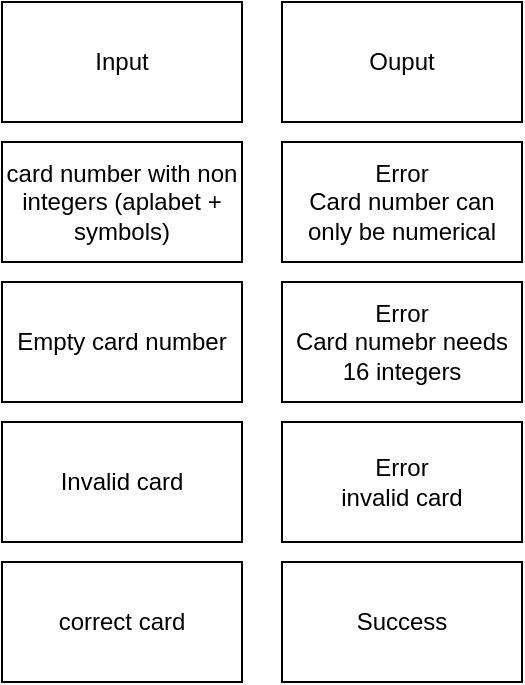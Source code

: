 <mxfile version="20.2.8" type="device"><diagram id="4ErZhCluek5nG_LDl7Bh" name="Page-1"><mxGraphModel dx="1422" dy="832" grid="1" gridSize="10" guides="1" tooltips="1" connect="1" arrows="1" fold="1" page="1" pageScale="1" pageWidth="827" pageHeight="1169" math="0" shadow="0"><root><mxCell id="0"/><mxCell id="1" parent="0"/><mxCell id="luDpxs_Y-JWLJ3r6mMTD-2" value="Input" style="rounded=0;whiteSpace=wrap;html=1;" vertex="1" parent="1"><mxGeometry x="120" y="40" width="120" height="60" as="geometry"/></mxCell><mxCell id="luDpxs_Y-JWLJ3r6mMTD-3" value="card number with non integers (aplabet + symbols)" style="rounded=0;whiteSpace=wrap;html=1;" vertex="1" parent="1"><mxGeometry x="120" y="110" width="120" height="60" as="geometry"/></mxCell><mxCell id="luDpxs_Y-JWLJ3r6mMTD-4" value="Ouput" style="rounded=0;whiteSpace=wrap;html=1;" vertex="1" parent="1"><mxGeometry x="260" y="40" width="120" height="60" as="geometry"/></mxCell><mxCell id="luDpxs_Y-JWLJ3r6mMTD-5" value="Error&lt;br&gt;Card number can only be numerical" style="rounded=0;whiteSpace=wrap;html=1;" vertex="1" parent="1"><mxGeometry x="260" y="110" width="120" height="60" as="geometry"/></mxCell><mxCell id="luDpxs_Y-JWLJ3r6mMTD-6" value="Empty card number" style="rounded=0;whiteSpace=wrap;html=1;" vertex="1" parent="1"><mxGeometry x="120" y="180" width="120" height="60" as="geometry"/></mxCell><mxCell id="luDpxs_Y-JWLJ3r6mMTD-7" value="Error&lt;br&gt;Card numebr needs 16 integers" style="rounded=0;whiteSpace=wrap;html=1;" vertex="1" parent="1"><mxGeometry x="260" y="180" width="120" height="60" as="geometry"/></mxCell><mxCell id="luDpxs_Y-JWLJ3r6mMTD-8" value="Invalid card" style="rounded=0;whiteSpace=wrap;html=1;" vertex="1" parent="1"><mxGeometry x="120" y="250" width="120" height="60" as="geometry"/></mxCell><mxCell id="luDpxs_Y-JWLJ3r6mMTD-9" value="Error&lt;br&gt;invalid card" style="rounded=0;whiteSpace=wrap;html=1;" vertex="1" parent="1"><mxGeometry x="260" y="250" width="120" height="60" as="geometry"/></mxCell><mxCell id="luDpxs_Y-JWLJ3r6mMTD-10" value="correct card" style="rounded=0;whiteSpace=wrap;html=1;" vertex="1" parent="1"><mxGeometry x="120" y="320" width="120" height="60" as="geometry"/></mxCell><mxCell id="luDpxs_Y-JWLJ3r6mMTD-11" value="Success" style="rounded=0;whiteSpace=wrap;html=1;" vertex="1" parent="1"><mxGeometry x="260" y="320" width="120" height="60" as="geometry"/></mxCell></root></mxGraphModel></diagram></mxfile>